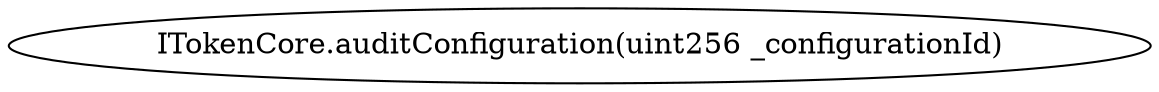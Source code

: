 digraph "" {
	graph [bb="0,0,473.69,36"];
	node [label="\N"];
	"ITokenCore.auditConfiguration(uint256 _configurationId)"	 [height=0.5,
		pos="236.85,18",
		width=6.5791];
}
digraph "" {
	graph [bb="0,0,473.69,36"];
	node [label="\N"];
	"ITokenCore.auditConfiguration(uint256 _configurationId)"	 [height=0.5,
		pos="236.85,18",
		width=6.5791];
}
digraph "" {
	graph [bb="0,0,473.69,36"];
	node [label="\N"];
	"ITokenCore.auditConfiguration(uint256 _configurationId)"	 [height=0.5,
		pos="236.85,18",
		width=6.5791];
}
digraph "" {
	graph [bb="0,0,473.69,36"];
	node [label="\N"];
	"ITokenCore.auditConfiguration(uint256 _configurationId)"	 [height=0.5,
		pos="236.85,18",
		width=6.5791];
}
digraph "" {
	graph [bb="0,0,473.69,36"];
	node [label="\N"];
	"ITokenCore.auditConfiguration(uint256 _configurationId)"	 [height=0.5,
		pos="236.85,18",
		width=6.5791];
}
